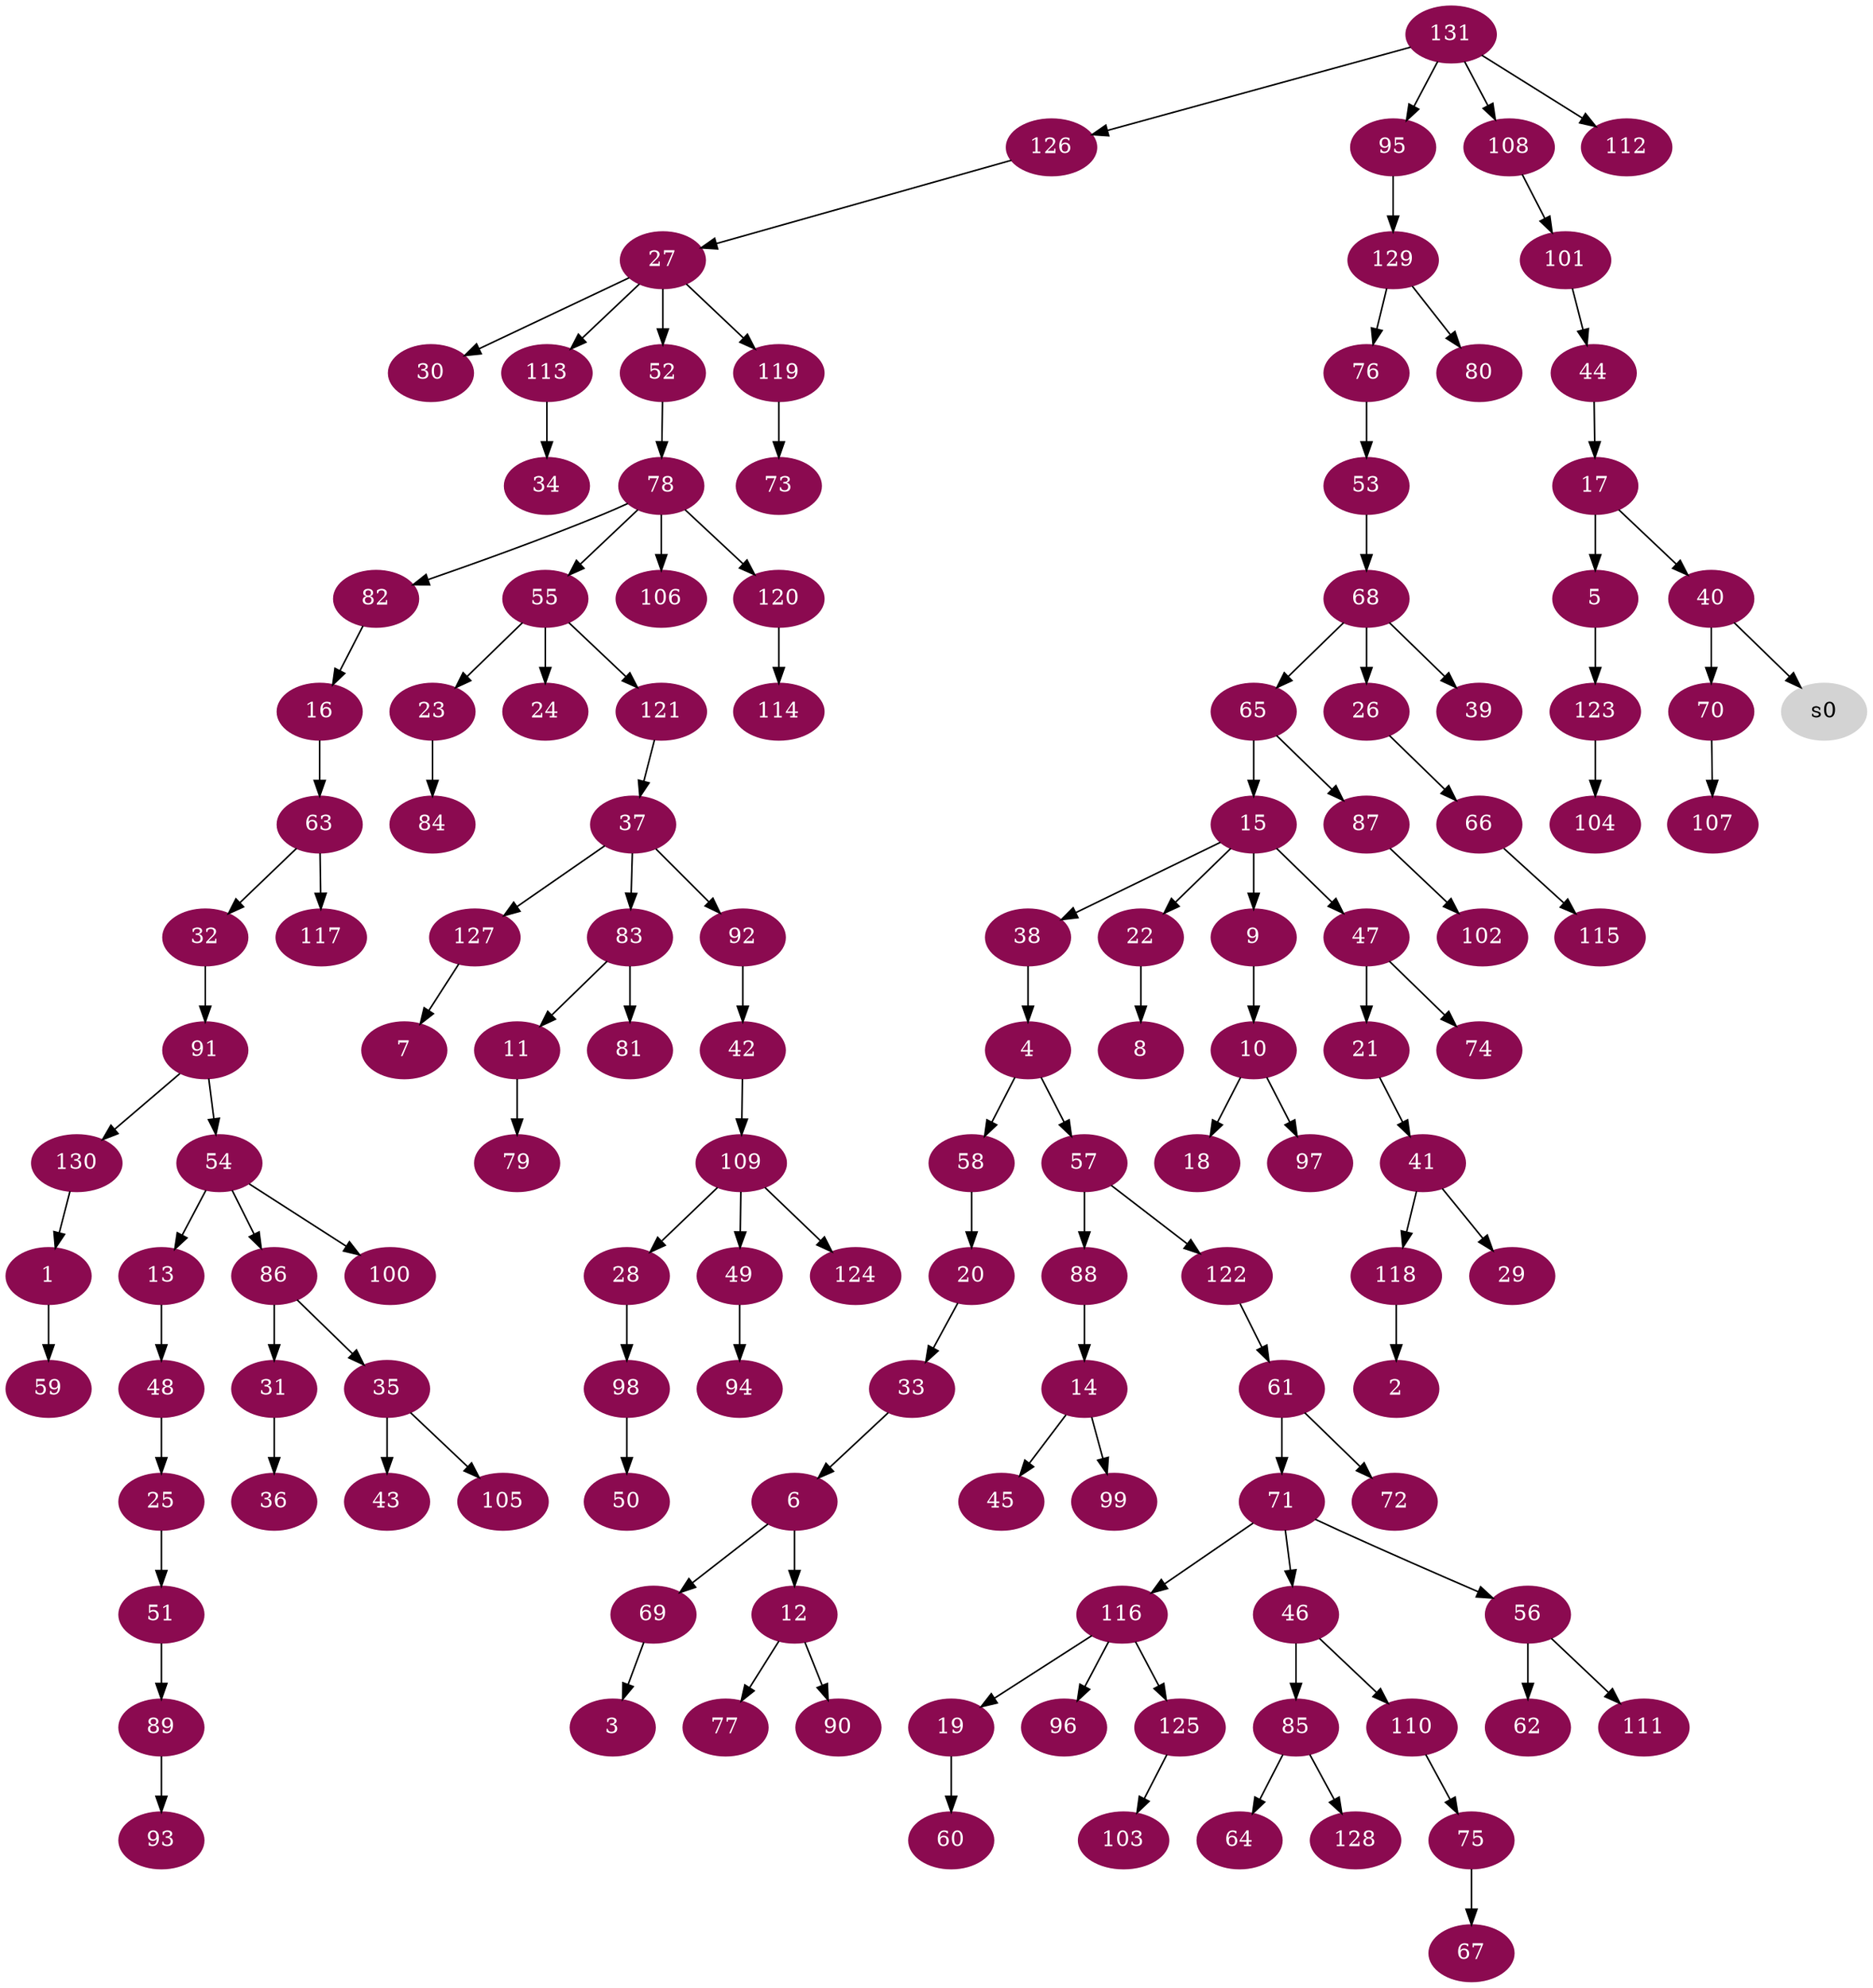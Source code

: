 digraph G {
node [color=deeppink4, style=filled, fontcolor=white];
130 -> 1;
118 -> 2;
69 -> 3;
38 -> 4;
17 -> 5;
33 -> 6;
127 -> 7;
22 -> 8;
15 -> 9;
9 -> 10;
83 -> 11;
6 -> 12;
54 -> 13;
88 -> 14;
65 -> 15;
82 -> 16;
44 -> 17;
10 -> 18;
116 -> 19;
58 -> 20;
47 -> 21;
15 -> 22;
55 -> 23;
55 -> 24;
48 -> 25;
68 -> 26;
126 -> 27;
109 -> 28;
41 -> 29;
27 -> 30;
86 -> 31;
63 -> 32;
20 -> 33;
113 -> 34;
86 -> 35;
31 -> 36;
121 -> 37;
15 -> 38;
68 -> 39;
17 -> 40;
21 -> 41;
92 -> 42;
35 -> 43;
101 -> 44;
14 -> 45;
71 -> 46;
15 -> 47;
13 -> 48;
109 -> 49;
98 -> 50;
25 -> 51;
27 -> 52;
76 -> 53;
91 -> 54;
78 -> 55;
71 -> 56;
4 -> 57;
4 -> 58;
1 -> 59;
19 -> 60;
122 -> 61;
56 -> 62;
16 -> 63;
85 -> 64;
68 -> 65;
26 -> 66;
75 -> 67;
53 -> 68;
6 -> 69;
40 -> 70;
61 -> 71;
61 -> 72;
119 -> 73;
47 -> 74;
110 -> 75;
129 -> 76;
12 -> 77;
52 -> 78;
11 -> 79;
129 -> 80;
83 -> 81;
78 -> 82;
37 -> 83;
23 -> 84;
46 -> 85;
54 -> 86;
65 -> 87;
57 -> 88;
51 -> 89;
12 -> 90;
32 -> 91;
37 -> 92;
89 -> 93;
49 -> 94;
131 -> 95;
116 -> 96;
10 -> 97;
28 -> 98;
14 -> 99;
54 -> 100;
108 -> 101;
87 -> 102;
125 -> 103;
123 -> 104;
35 -> 105;
78 -> 106;
70 -> 107;
131 -> 108;
42 -> 109;
46 -> 110;
56 -> 111;
131 -> 112;
27 -> 113;
120 -> 114;
66 -> 115;
71 -> 116;
63 -> 117;
41 -> 118;
27 -> 119;
78 -> 120;
55 -> 121;
57 -> 122;
5 -> 123;
109 -> 124;
116 -> 125;
131 -> 126;
37 -> 127;
85 -> 128;
95 -> 129;
91 -> 130;
node [color=lightgrey, style=filled, fontcolor=black];
40 -> s0;
}
